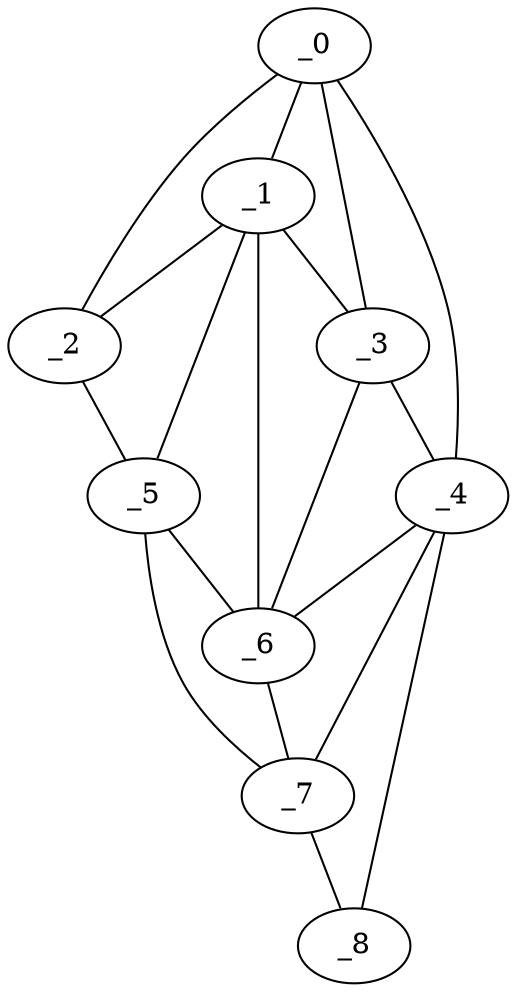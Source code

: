 graph "obj77__60.gxl" {
	_0	 [x=24,
		y=61];
	_1	 [x=29,
		y=57];
	_0 -- _1	 [valence=1];
	_2	 [x=31,
		y=7];
	_0 -- _2	 [valence=1];
	_3	 [x=42,
		y=68];
	_0 -- _3	 [valence=2];
	_4	 [x=69,
		y=125];
	_0 -- _4	 [valence=1];
	_1 -- _2	 [valence=2];
	_1 -- _3	 [valence=2];
	_5	 [x=74,
		y=7];
	_1 -- _5	 [valence=2];
	_6	 [x=76,
		y=60];
	_1 -- _6	 [valence=2];
	_2 -- _5	 [valence=1];
	_3 -- _4	 [valence=1];
	_3 -- _6	 [valence=1];
	_4 -- _6	 [valence=2];
	_7	 [x=105,
		y=78];
	_4 -- _7	 [valence=2];
	_8	 [x=105,
		y=117];
	_4 -- _8	 [valence=1];
	_5 -- _6	 [valence=1];
	_5 -- _7	 [valence=1];
	_6 -- _7	 [valence=1];
	_7 -- _8	 [valence=1];
}
